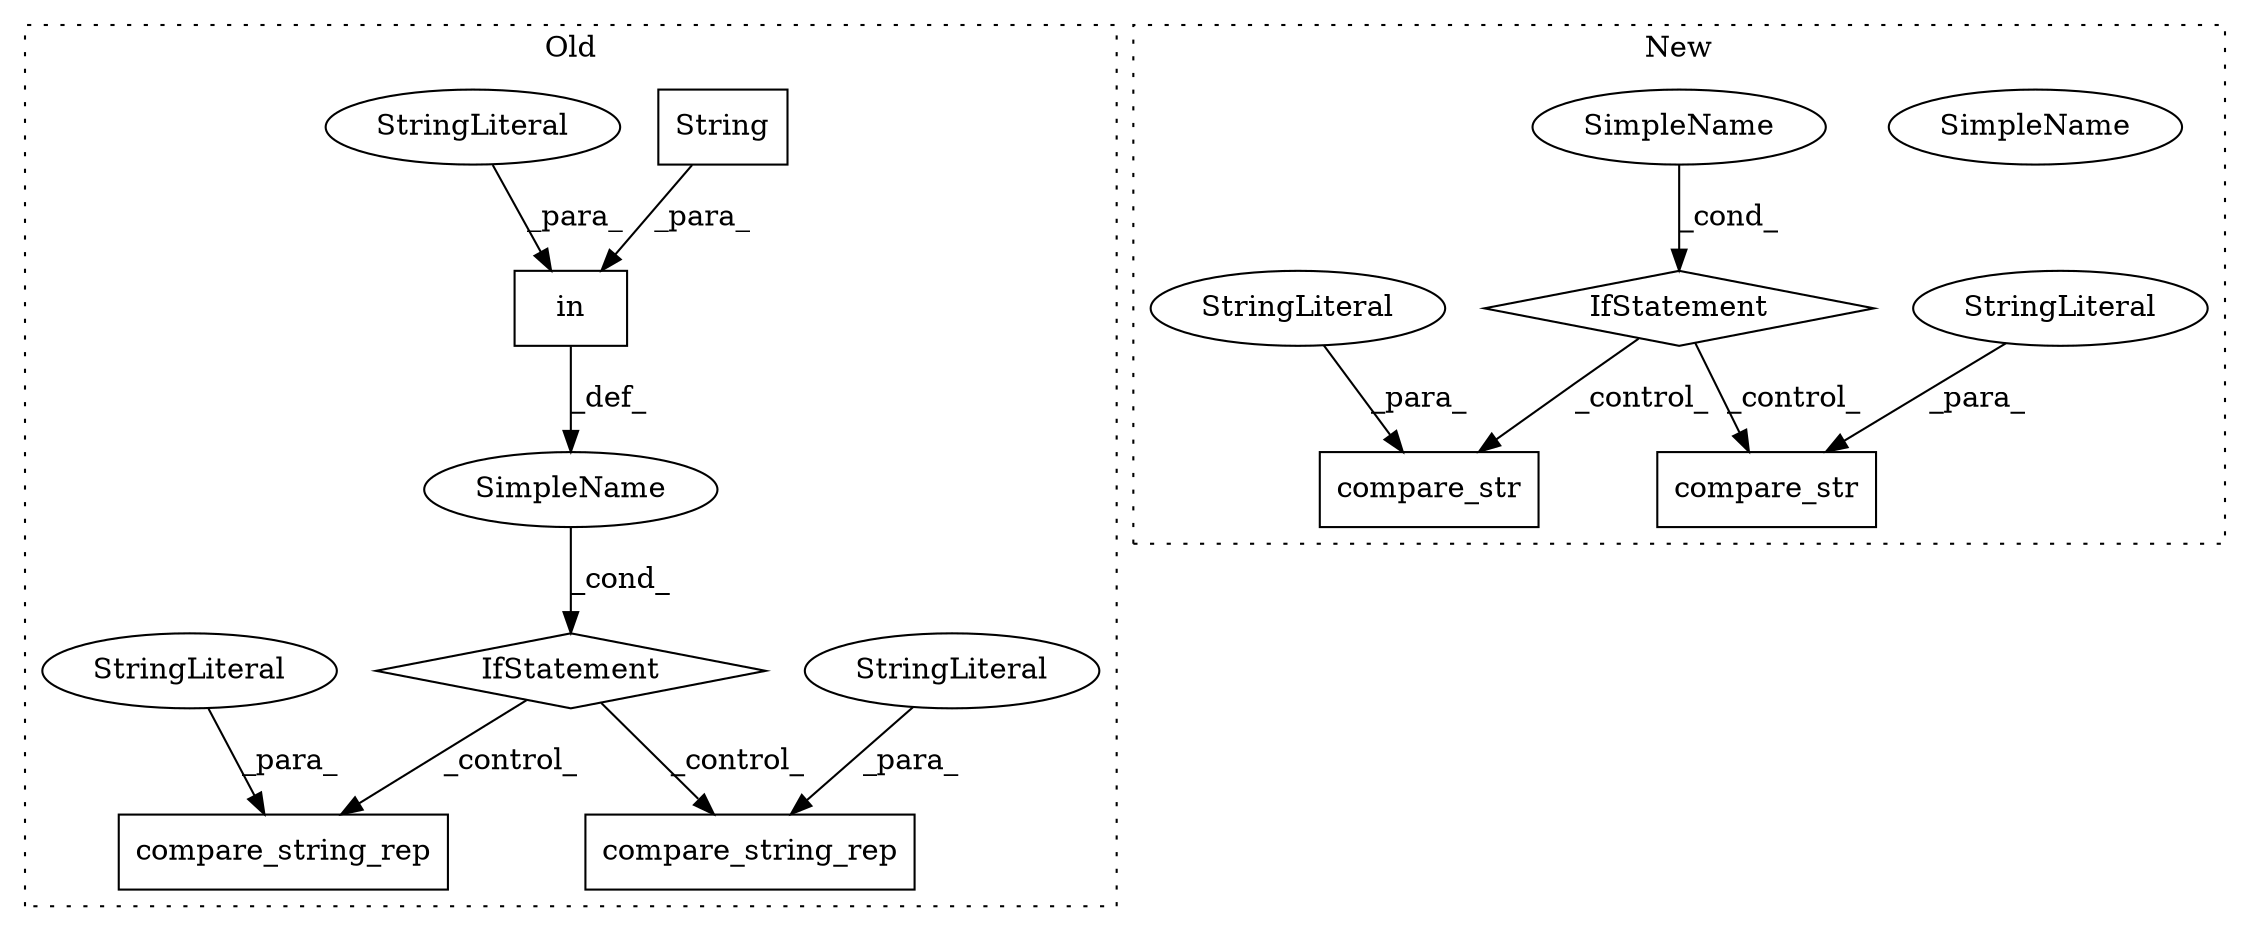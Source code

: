 digraph G {
subgraph cluster0 {
1 [label="in" a="105" s="17067" l="34" shape="box"];
5 [label="IfStatement" a="25" s="17059,17101" l="8,2" shape="diamond"];
6 [label="SimpleName" a="42" s="" l="" shape="ellipse"];
7 [label="compare_string_rep" a="32" s="17111,17138" l="19,1" shape="box"];
8 [label="String" a="32" s="17079,17100" l="7,1" shape="box"];
9 [label="StringLiteral" a="45" s="17067" l="8" shape="ellipse"];
10 [label="StringLiteral" a="45" s="17130" l="8" shape="ellipse"];
14 [label="compare_string_rep" a="32" s="17161,17185" l="19,1" shape="box"];
15 [label="StringLiteral" a="45" s="17180" l="5" shape="ellipse"];
label = "Old";
style="dotted";
}
subgraph cluster1 {
2 [label="compare_str" a="32" s="17806,17823" l="12,1" shape="box"];
3 [label="SimpleName" a="42" s="17723" l="3" shape="ellipse"];
4 [label="IfStatement" a="25" s="17719,17726" l="4,2" shape="diamond"];
11 [label="StringLiteral" a="45" s="17818" l="5" shape="ellipse"];
12 [label="compare_str" a="32" s="17736,17757" l="12,1" shape="box"];
13 [label="StringLiteral" a="45" s="17748" l="9" shape="ellipse"];
16 [label="SimpleName" a="42" s="17723" l="3" shape="ellipse"];
label = "New";
style="dotted";
}
1 -> 6 [label="_def_"];
4 -> 2 [label="_control_"];
4 -> 12 [label="_control_"];
5 -> 14 [label="_control_"];
5 -> 7 [label="_control_"];
6 -> 5 [label="_cond_"];
8 -> 1 [label="_para_"];
9 -> 1 [label="_para_"];
10 -> 7 [label="_para_"];
11 -> 2 [label="_para_"];
13 -> 12 [label="_para_"];
15 -> 14 [label="_para_"];
16 -> 4 [label="_cond_"];
}